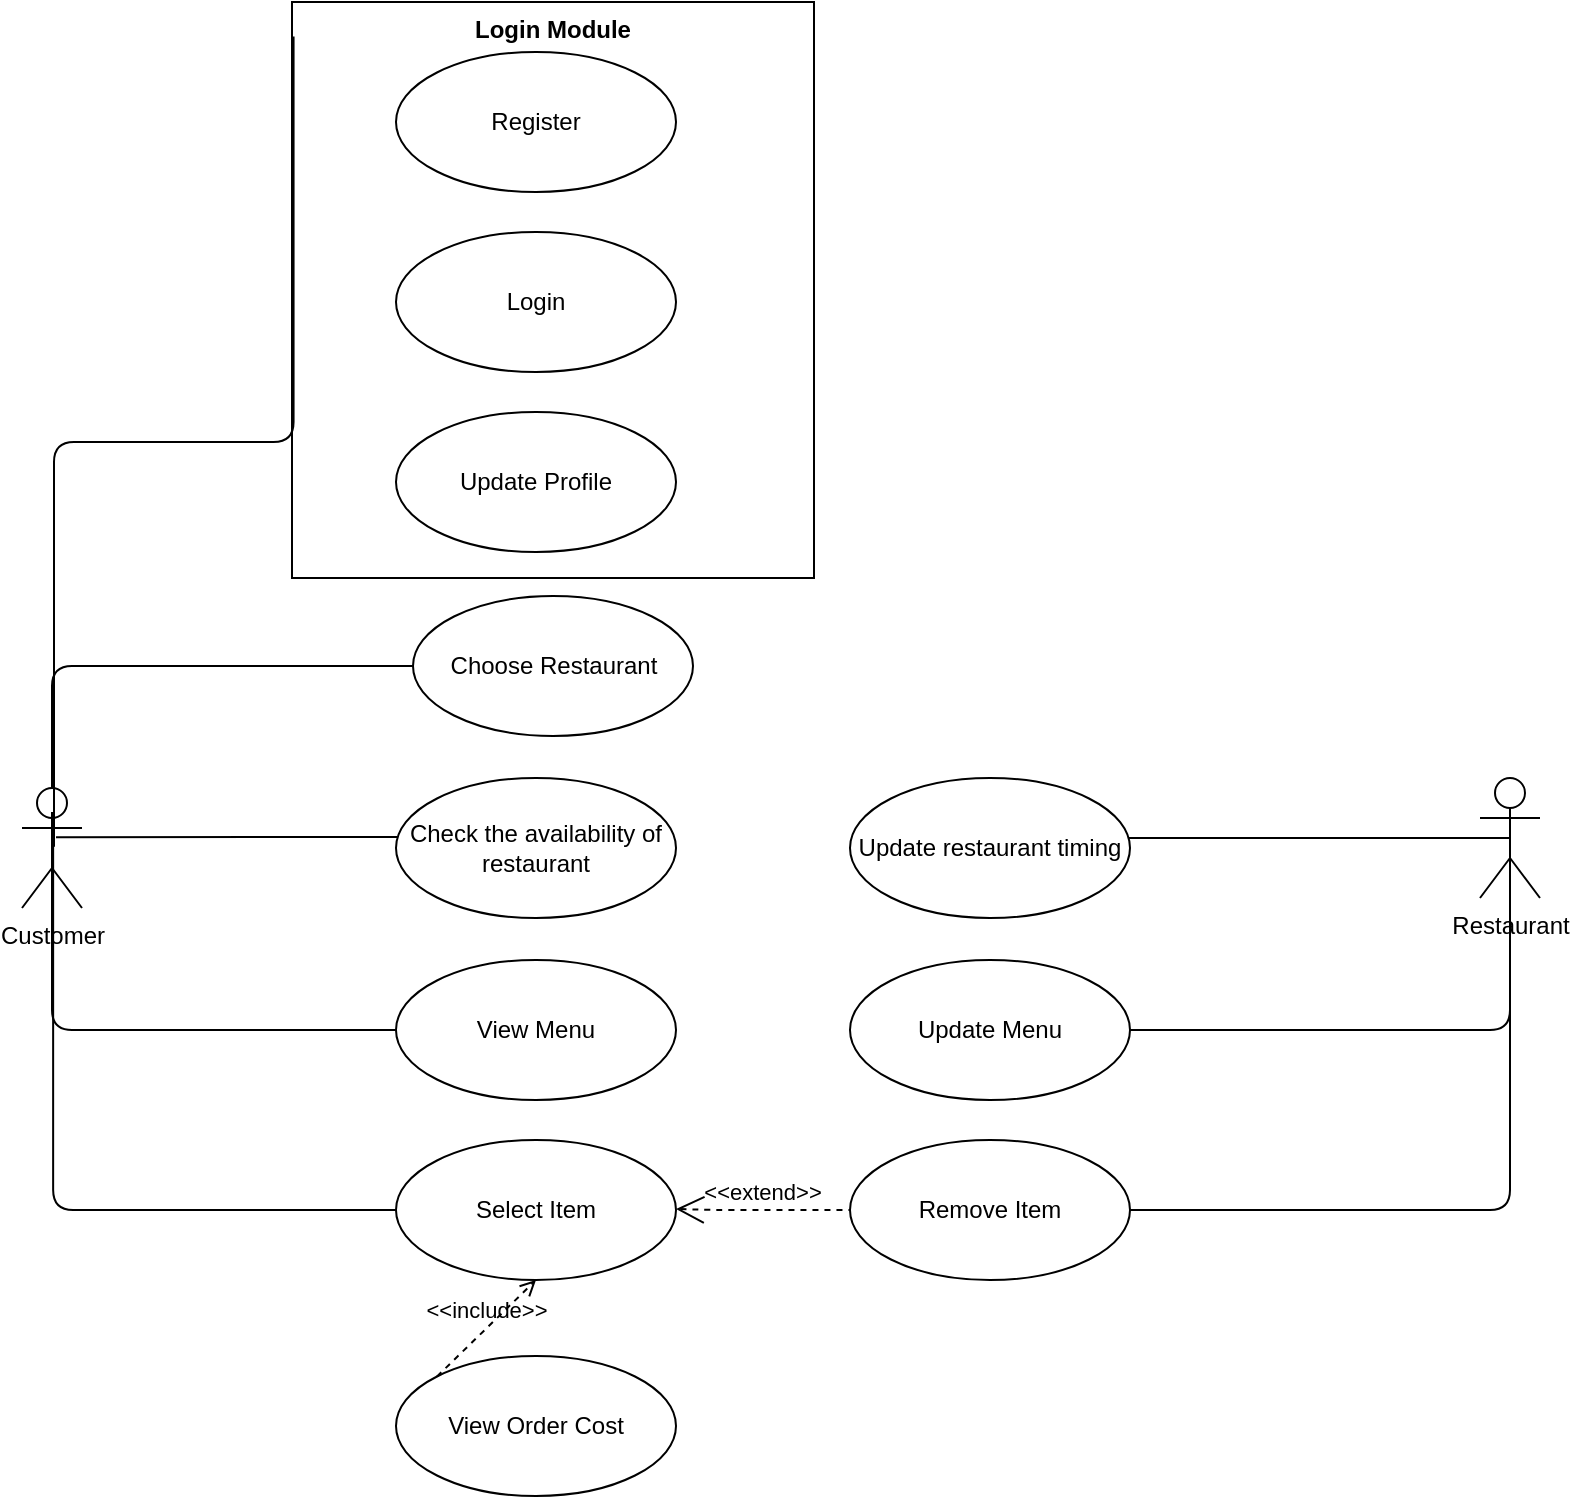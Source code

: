 <mxfile version="14.4.8" type="github">
  <diagram id="d5tv9obm6iXpOw0BhTKf" name="Page-1">
    <mxGraphModel dx="652" dy="364" grid="1" gridSize="9" guides="1" tooltips="1" connect="1" arrows="1" fold="1" page="1" pageScale="1" pageWidth="827" pageHeight="1169" math="0" shadow="0">
      <root>
        <mxCell id="0" />
        <mxCell id="1" parent="0" />
        <mxCell id="7QSNwZPO3CvysJkWfAVx-1" value="Customer" style="shape=umlActor;html=1;verticalLabelPosition=bottom;verticalAlign=top;align=center;" vertex="1" parent="1">
          <mxGeometry x="18" y="411" width="30" height="60" as="geometry" />
        </mxCell>
        <mxCell id="7QSNwZPO3CvysJkWfAVx-2" value="Restaurant" style="shape=umlActor;html=1;verticalLabelPosition=bottom;verticalAlign=top;align=center;" vertex="1" parent="1">
          <mxGeometry x="747" y="406" width="30" height="60" as="geometry" />
        </mxCell>
        <mxCell id="7QSNwZPO3CvysJkWfAVx-4" value="Register" style="ellipse;whiteSpace=wrap;html=1;" vertex="1" parent="1">
          <mxGeometry x="205" y="43" width="140" height="70" as="geometry" />
        </mxCell>
        <mxCell id="7QSNwZPO3CvysJkWfAVx-5" value="Login" style="ellipse;whiteSpace=wrap;html=1;" vertex="1" parent="1">
          <mxGeometry x="205" y="133" width="140" height="70" as="geometry" />
        </mxCell>
        <mxCell id="7QSNwZPO3CvysJkWfAVx-9" value="Choose Restaurant" style="ellipse;whiteSpace=wrap;html=1;" vertex="1" parent="1">
          <mxGeometry x="213.5" y="315" width="140" height="70" as="geometry" />
        </mxCell>
        <mxCell id="7QSNwZPO3CvysJkWfAVx-11" value="Check the availability of restaurant" style="ellipse;whiteSpace=wrap;html=1;" vertex="1" parent="1">
          <mxGeometry x="205" y="406" width="140" height="70" as="geometry" />
        </mxCell>
        <mxCell id="7QSNwZPO3CvysJkWfAVx-15" value="View Menu" style="ellipse;whiteSpace=wrap;html=1;" vertex="1" parent="1">
          <mxGeometry x="205" y="497" width="140" height="70" as="geometry" />
        </mxCell>
        <mxCell id="7QSNwZPO3CvysJkWfAVx-17" value="Select Item" style="ellipse;whiteSpace=wrap;html=1;" vertex="1" parent="1">
          <mxGeometry x="205" y="587" width="140" height="70" as="geometry" />
        </mxCell>
        <mxCell id="7QSNwZPO3CvysJkWfAVx-19" value="View Order Cost" style="ellipse;whiteSpace=wrap;html=1;" vertex="1" parent="1">
          <mxGeometry x="205" y="695" width="140" height="70" as="geometry" />
        </mxCell>
        <mxCell id="7QSNwZPO3CvysJkWfAVx-20" value="&amp;lt;&amp;lt;include&amp;gt;&amp;gt;" style="edgeStyle=none;html=1;endArrow=open;verticalAlign=bottom;dashed=1;labelBackgroundColor=none;entryX=0.5;entryY=1;entryDx=0;entryDy=0;exitX=0;exitY=0;exitDx=0;exitDy=0;" edge="1" parent="1" source="7QSNwZPO3CvysJkWfAVx-19" target="7QSNwZPO3CvysJkWfAVx-17">
          <mxGeometry width="160" relative="1" as="geometry">
            <mxPoint x="312" y="695" as="sourcePoint" />
            <mxPoint x="220" y="656" as="targetPoint" />
          </mxGeometry>
        </mxCell>
        <mxCell id="7QSNwZPO3CvysJkWfAVx-23" value="Login Module" style="shape=rect;html=1;verticalAlign=top;fontStyle=1;whiteSpace=wrap;align=center;fillColor=none;" vertex="1" parent="1">
          <mxGeometry x="153" y="18" width="261" height="288" as="geometry" />
        </mxCell>
        <mxCell id="7QSNwZPO3CvysJkWfAVx-37" value="Remove Item" style="ellipse;whiteSpace=wrap;html=1;" vertex="1" parent="1">
          <mxGeometry x="432" y="587" width="140" height="70" as="geometry" />
        </mxCell>
        <mxCell id="7QSNwZPO3CvysJkWfAVx-43" value="Update Menu" style="ellipse;whiteSpace=wrap;html=1;" vertex="1" parent="1">
          <mxGeometry x="432" y="497" width="140" height="70" as="geometry" />
        </mxCell>
        <mxCell id="7QSNwZPO3CvysJkWfAVx-45" value="&amp;lt;&amp;lt;extend&amp;gt;&amp;gt;" style="edgeStyle=none;html=1;startArrow=open;endArrow=none;startSize=12;verticalAlign=bottom;dashed=1;labelBackgroundColor=none;entryX=0;entryY=0.5;entryDx=0;entryDy=0;" edge="1" parent="1" target="7QSNwZPO3CvysJkWfAVx-37">
          <mxGeometry width="160" relative="1" as="geometry">
            <mxPoint x="345" y="621.5" as="sourcePoint" />
            <mxPoint x="381" y="622" as="targetPoint" />
            <Array as="points">
              <mxPoint x="363" y="622" />
            </Array>
          </mxGeometry>
        </mxCell>
        <mxCell id="7QSNwZPO3CvysJkWfAVx-46" value="Update Profile" style="ellipse;whiteSpace=wrap;html=1;" vertex="1" parent="1">
          <mxGeometry x="205" y="223" width="140" height="70" as="geometry" />
        </mxCell>
        <mxCell id="7QSNwZPO3CvysJkWfAVx-53" value="Update restaurant timing" style="ellipse;whiteSpace=wrap;html=1;" vertex="1" parent="1">
          <mxGeometry x="432" y="406" width="140" height="70" as="geometry" />
        </mxCell>
        <mxCell id="7QSNwZPO3CvysJkWfAVx-57" value="" style="edgeStyle=elbowEdgeStyle;html=1;endArrow=none;elbow=vertical;entryX=0.003;entryY=0.06;entryDx=0;entryDy=0;entryPerimeter=0;" edge="1" parent="1" target="7QSNwZPO3CvysJkWfAVx-23">
          <mxGeometry width="160" relative="1" as="geometry">
            <mxPoint x="34" y="440.41" as="sourcePoint" />
            <mxPoint x="194" y="440.41" as="targetPoint" />
          </mxGeometry>
        </mxCell>
        <mxCell id="7QSNwZPO3CvysJkWfAVx-58" value="" style="edgeStyle=elbowEdgeStyle;html=1;endArrow=none;elbow=vertical;" edge="1" parent="1" target="7QSNwZPO3CvysJkWfAVx-11">
          <mxGeometry width="160" relative="1" as="geometry">
            <mxPoint x="35" y="435.59" as="sourcePoint" />
            <mxPoint x="195" y="435.59" as="targetPoint" />
          </mxGeometry>
        </mxCell>
        <mxCell id="7QSNwZPO3CvysJkWfAVx-59" value="" style="edgeStyle=elbowEdgeStyle;html=1;endArrow=none;elbow=vertical;entryX=0;entryY=0.5;entryDx=0;entryDy=0;" edge="1" parent="1" source="7QSNwZPO3CvysJkWfAVx-1" target="7QSNwZPO3CvysJkWfAVx-9">
          <mxGeometry width="160" relative="1" as="geometry">
            <mxPoint x="72" y="342" as="sourcePoint" />
            <mxPoint x="180" y="385" as="targetPoint" />
            <Array as="points">
              <mxPoint x="33" y="350" />
            </Array>
          </mxGeometry>
        </mxCell>
        <mxCell id="7QSNwZPO3CvysJkWfAVx-63" value="" style="edgeStyle=elbowEdgeStyle;html=1;endArrow=none;elbow=vertical" edge="1" parent="1" source="7QSNwZPO3CvysJkWfAVx-15">
          <mxGeometry width="100" height="75" relative="1" as="geometry">
            <mxPoint x="234" y="534" as="sourcePoint" />
            <mxPoint x="33" y="423" as="targetPoint" />
            <Array as="points">
              <mxPoint x="126" y="532" />
              <mxPoint x="153" y="522" />
            </Array>
          </mxGeometry>
        </mxCell>
        <mxCell id="7QSNwZPO3CvysJkWfAVx-64" value="" style="edgeStyle=elbowEdgeStyle;html=1;endArrow=none;elbow=vertical;exitX=0;exitY=0.5;exitDx=0;exitDy=0;entryX=0.519;entryY=0.319;entryDx=0;entryDy=0;entryPerimeter=0;" edge="1" parent="1" source="7QSNwZPO3CvysJkWfAVx-17" target="7QSNwZPO3CvysJkWfAVx-1">
          <mxGeometry width="100" height="75" relative="1" as="geometry">
            <mxPoint x="214.0" y="541.0" as="sourcePoint" />
            <mxPoint x="42" y="432" as="targetPoint" />
            <Array as="points">
              <mxPoint x="124" y="622" />
              <mxPoint x="162" y="531" />
            </Array>
          </mxGeometry>
        </mxCell>
        <mxCell id="7QSNwZPO3CvysJkWfAVx-72" value="" style="edgeStyle=elbowEdgeStyle;html=1;endArrow=none;elbow=vertical;entryX=0.5;entryY=0.5;entryDx=0;entryDy=0;entryPerimeter=0;" edge="1" parent="1" source="7QSNwZPO3CvysJkWfAVx-53" target="7QSNwZPO3CvysJkWfAVx-2">
          <mxGeometry width="100" height="75" relative="1" as="geometry">
            <mxPoint x="522" y="543" as="sourcePoint" />
            <mxPoint x="622" y="468" as="targetPoint" />
            <Array as="points">
              <mxPoint x="667" y="436" />
            </Array>
          </mxGeometry>
        </mxCell>
        <mxCell id="7QSNwZPO3CvysJkWfAVx-73" value="" style="edgeStyle=elbowEdgeStyle;html=1;endArrow=none;elbow=vertical;entryX=0.5;entryY=0.5;entryDx=0;entryDy=0;entryPerimeter=0;exitX=1;exitY=0.5;exitDx=0;exitDy=0;" edge="1" parent="1" source="7QSNwZPO3CvysJkWfAVx-43" target="7QSNwZPO3CvysJkWfAVx-2">
          <mxGeometry width="100" height="75" relative="1" as="geometry">
            <mxPoint x="580.282" y="445" as="sourcePoint" />
            <mxPoint x="771" y="445" as="targetPoint" />
            <Array as="points">
              <mxPoint x="603" y="532" />
            </Array>
          </mxGeometry>
        </mxCell>
        <mxCell id="7QSNwZPO3CvysJkWfAVx-74" value="" style="edgeStyle=elbowEdgeStyle;html=1;endArrow=none;elbow=vertical;exitX=1;exitY=0.5;exitDx=0;exitDy=0;" edge="1" parent="1" source="7QSNwZPO3CvysJkWfAVx-37" target="7QSNwZPO3CvysJkWfAVx-2">
          <mxGeometry width="160" relative="1" as="geometry">
            <mxPoint x="495" y="513" as="sourcePoint" />
            <mxPoint x="655" y="513" as="targetPoint" />
            <Array as="points">
              <mxPoint x="648" y="622" />
            </Array>
          </mxGeometry>
        </mxCell>
      </root>
    </mxGraphModel>
  </diagram>
</mxfile>
